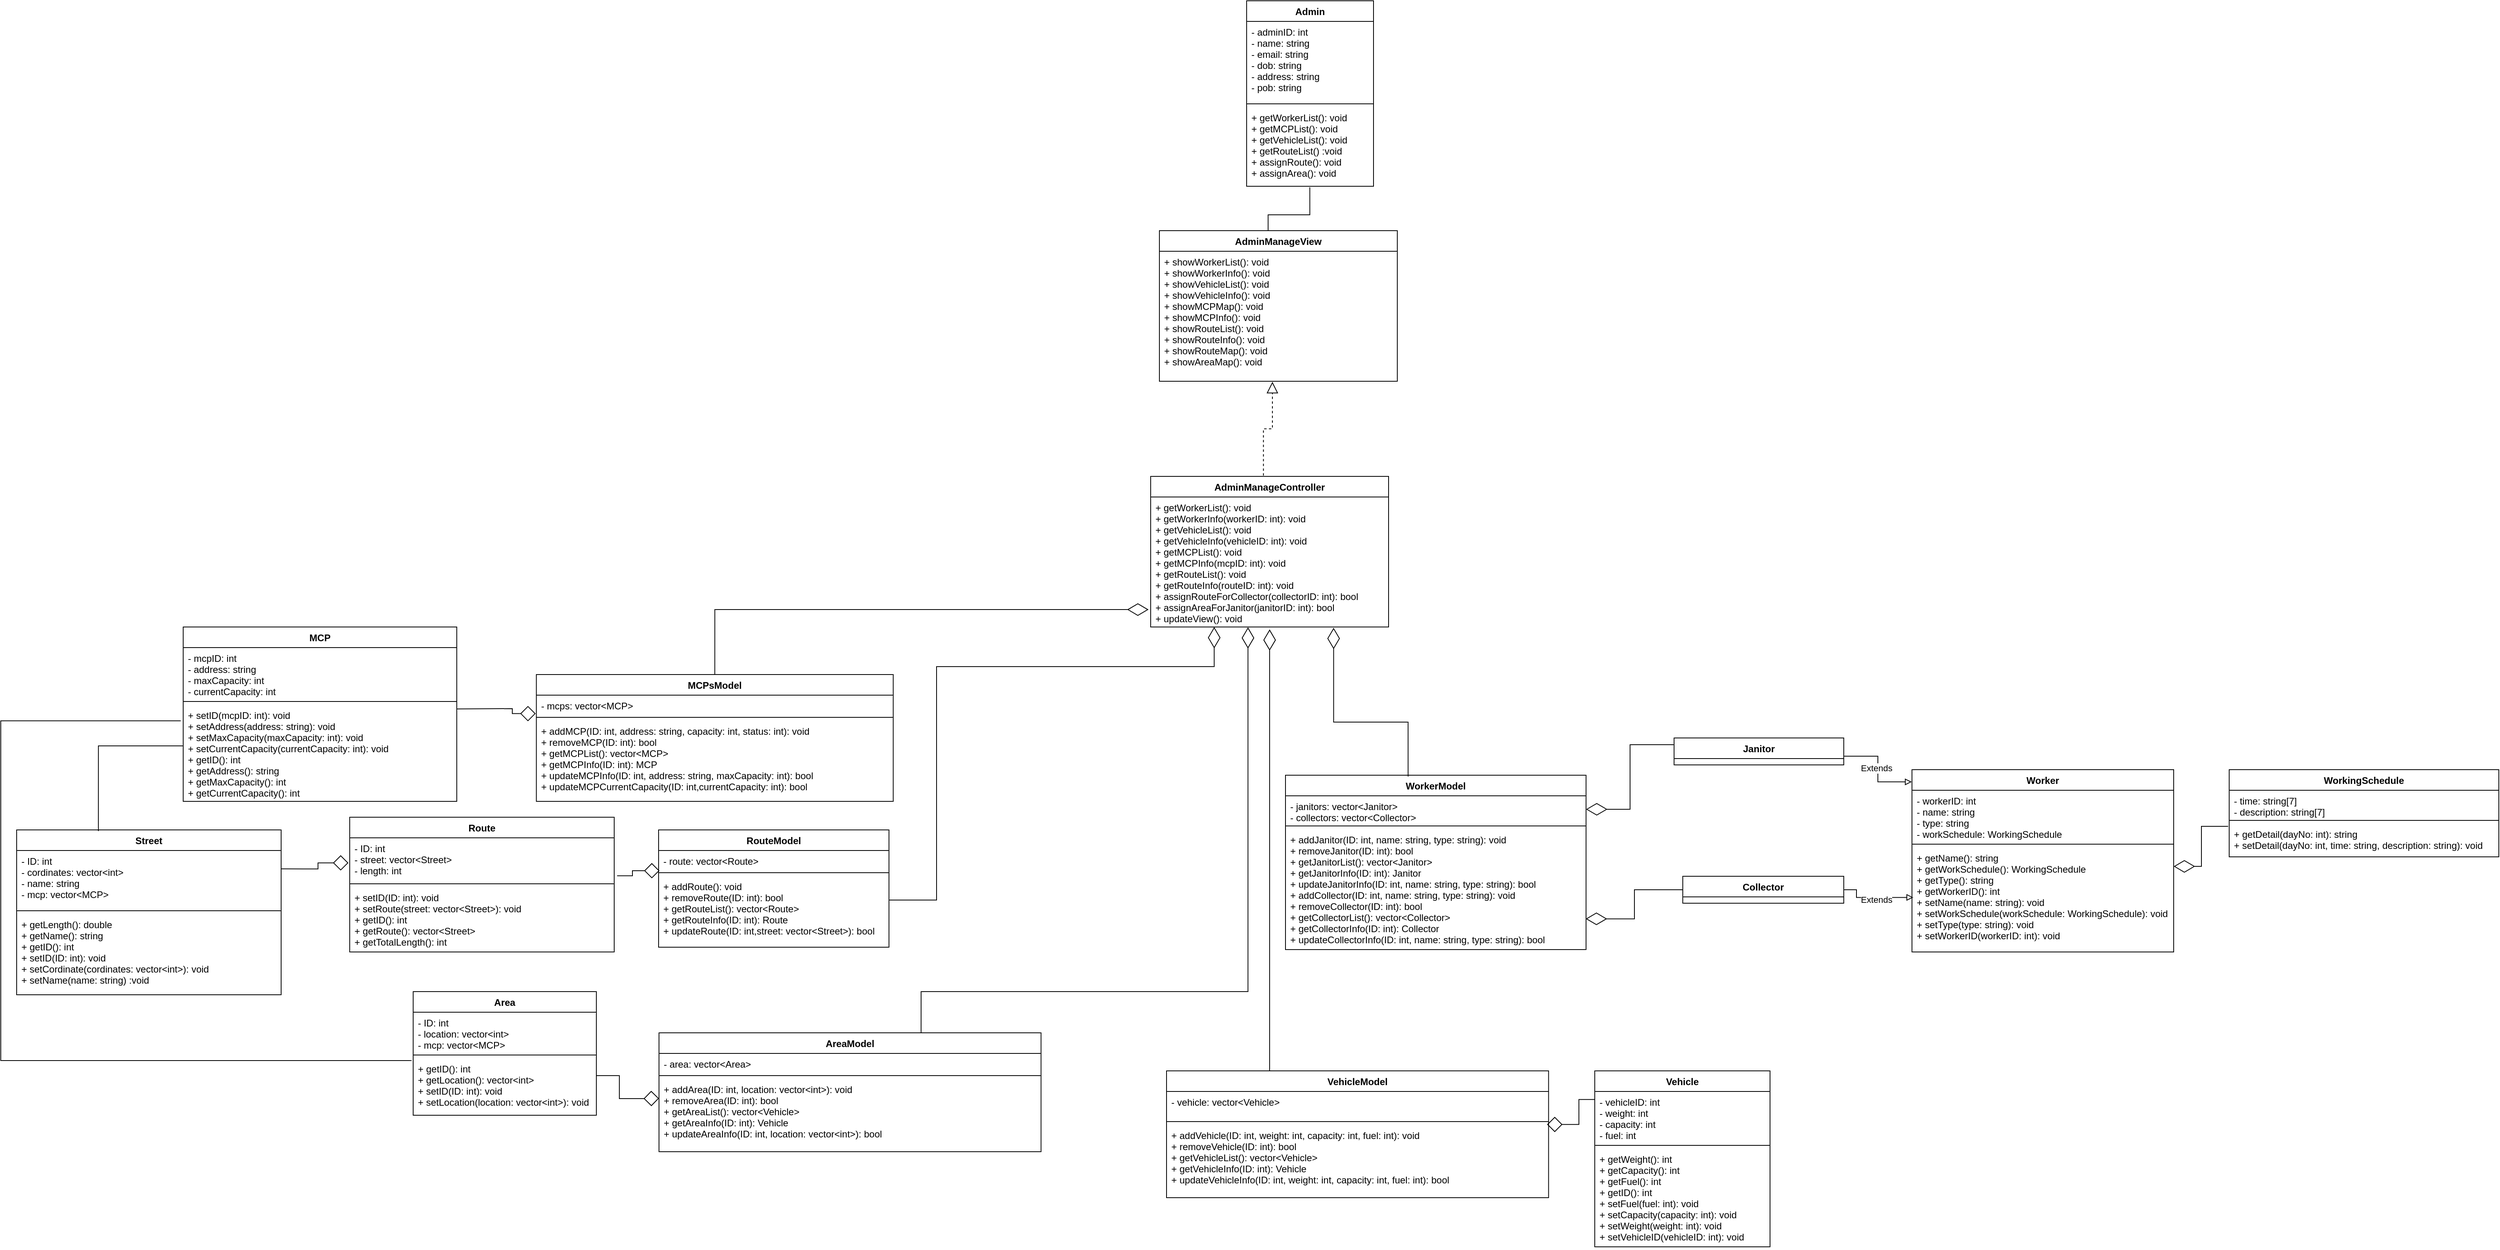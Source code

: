 <mxfile version="20.5.1" type="github">
  <diagram id="it1Z7c8Y9GFUxKlOiuhM" name="Page-1">
    <mxGraphModel dx="3716" dy="2291" grid="1" gridSize="10" guides="1" tooltips="1" connect="1" arrows="1" fold="1" page="1" pageScale="1" pageWidth="827" pageHeight="1169" math="0" shadow="0">
      <root>
        <mxCell id="0" />
        <mxCell id="1" parent="0" />
        <mxCell id="rfrBUhaxzowPUc6iKHgh-1" value="Admin" style="swimlane;fontStyle=1;align=center;verticalAlign=top;childLayout=stackLayout;horizontal=1;startSize=26;horizontalStack=0;resizeParent=1;resizeParentMax=0;resizeLast=0;collapsible=1;marginBottom=0;" parent="1" vertex="1">
          <mxGeometry x="411" y="-1140" width="160" height="234" as="geometry" />
        </mxCell>
        <mxCell id="rfrBUhaxzowPUc6iKHgh-2" value="- adminID: int&#xa;- name: string&#xa;- email: string&#xa;- dob: string&#xa;- address: string&#xa;- pob: string" style="text;strokeColor=none;fillColor=none;align=left;verticalAlign=top;spacingLeft=4;spacingRight=4;overflow=hidden;rotatable=0;points=[[0,0.5],[1,0.5]];portConstraint=eastwest;" parent="rfrBUhaxzowPUc6iKHgh-1" vertex="1">
          <mxGeometry y="26" width="160" height="100" as="geometry" />
        </mxCell>
        <mxCell id="rfrBUhaxzowPUc6iKHgh-3" value="" style="line;strokeWidth=1;fillColor=none;align=left;verticalAlign=middle;spacingTop=-1;spacingLeft=3;spacingRight=3;rotatable=0;labelPosition=right;points=[];portConstraint=eastwest;strokeColor=inherit;" parent="rfrBUhaxzowPUc6iKHgh-1" vertex="1">
          <mxGeometry y="126" width="160" height="8" as="geometry" />
        </mxCell>
        <mxCell id="rfrBUhaxzowPUc6iKHgh-4" value="+ getWorkerList(): void&#xa;+ getMCPList(): void&#xa;+ getVehicleList(): void&#xa;+ getRouteList() :void&#xa;+ assignRoute(): void&#xa;+ assignArea(): void" style="text;strokeColor=none;fillColor=none;align=left;verticalAlign=top;spacingLeft=4;spacingRight=4;overflow=hidden;rotatable=0;points=[[0,0.5],[1,0.5]];portConstraint=eastwest;" parent="rfrBUhaxzowPUc6iKHgh-1" vertex="1">
          <mxGeometry y="134" width="160" height="100" as="geometry" />
        </mxCell>
        <mxCell id="rfrBUhaxzowPUc6iKHgh-5" style="edgeStyle=orthogonalEdgeStyle;rounded=0;orthogonalLoop=1;jettySize=auto;html=1;endArrow=block;endFill=0;exitX=1;exitY=0.5;exitDx=0;exitDy=0;entryX=0.005;entryY=0.479;entryDx=0;entryDy=0;entryPerimeter=0;" parent="1" source="rfrBUhaxzowPUc6iKHgh-7" target="rfrBUhaxzowPUc6iKHgh-20" edge="1">
          <mxGeometry relative="1" as="geometry">
            <mxPoint x="1190" y="-49" as="targetPoint" />
            <Array as="points">
              <mxPoint x="1180" y="-18" />
              <mxPoint x="1180" y="-8" />
            </Array>
            <mxPoint x="1163.797" y="-7.168" as="sourcePoint" />
          </mxGeometry>
        </mxCell>
        <mxCell id="rfrBUhaxzowPUc6iKHgh-6" value="Extends" style="edgeLabel;html=1;align=center;verticalAlign=middle;resizable=0;points=[];" parent="rfrBUhaxzowPUc6iKHgh-5" vertex="1" connectable="0">
          <mxGeometry x="-0.164" y="-3" relative="1" as="geometry">
            <mxPoint x="10" as="offset" />
          </mxGeometry>
        </mxCell>
        <mxCell id="rfrBUhaxzowPUc6iKHgh-7" value="Collector" style="swimlane;fontStyle=1;align=center;verticalAlign=top;childLayout=stackLayout;horizontal=1;startSize=26;horizontalStack=0;resizeParent=1;resizeParentMax=0;resizeLast=0;collapsible=1;marginBottom=0;" parent="1" vertex="1">
          <mxGeometry x="961" y="-35.5" width="203" height="34" as="geometry" />
        </mxCell>
        <mxCell id="rfrBUhaxzowPUc6iKHgh-11" style="edgeStyle=orthogonalEdgeStyle;rounded=0;orthogonalLoop=1;jettySize=auto;html=1;endArrow=block;endFill=0;entryX=-0.001;entryY=0.067;entryDx=0;entryDy=0;entryPerimeter=0;exitX=1.001;exitY=0.676;exitDx=0;exitDy=0;exitPerimeter=0;" parent="1" source="rfrBUhaxzowPUc6iKHgh-13" target="rfrBUhaxzowPUc6iKHgh-17" edge="1">
          <mxGeometry relative="1" as="geometry">
            <mxPoint x="1320" y="-171" as="targetPoint" />
            <mxPoint x="1170" y="-180" as="sourcePoint" />
          </mxGeometry>
        </mxCell>
        <mxCell id="rfrBUhaxzowPUc6iKHgh-12" value="Extends" style="edgeLabel;html=1;align=center;verticalAlign=middle;resizable=0;points=[];" parent="rfrBUhaxzowPUc6iKHgh-11" vertex="1" connectable="0">
          <mxGeometry x="0.158" y="-2" relative="1" as="geometry">
            <mxPoint y="-10" as="offset" />
          </mxGeometry>
        </mxCell>
        <mxCell id="rfrBUhaxzowPUc6iKHgh-13" value="Janitor" style="swimlane;fontStyle=1;align=center;verticalAlign=top;childLayout=stackLayout;horizontal=1;startSize=26;horizontalStack=0;resizeParent=1;resizeParentMax=0;resizeLast=0;collapsible=1;marginBottom=0;" parent="1" vertex="1">
          <mxGeometry x="950" y="-210" width="214" height="34" as="geometry">
            <mxRectangle x="590" y="-210" width="80" height="30" as="alternateBounds" />
          </mxGeometry>
        </mxCell>
        <mxCell id="rfrBUhaxzowPUc6iKHgh-17" value="Worker" style="swimlane;fontStyle=1;align=center;verticalAlign=top;childLayout=stackLayout;horizontal=1;startSize=26;horizontalStack=0;resizeParent=1;resizeParentMax=0;resizeLast=0;collapsible=1;marginBottom=0;" parent="1" vertex="1">
          <mxGeometry x="1250" y="-170" width="330" height="230" as="geometry" />
        </mxCell>
        <mxCell id="rfrBUhaxzowPUc6iKHgh-18" value="- workerID: int&#xa;- name: string&#xa;- type: string&#xa;- workSchedule: WorkingSchedule" style="text;strokeColor=none;fillColor=none;align=left;verticalAlign=top;spacingLeft=4;spacingRight=4;overflow=hidden;rotatable=0;points=[[0,0.5],[1,0.5]];portConstraint=eastwest;fontStyle=0" parent="rfrBUhaxzowPUc6iKHgh-17" vertex="1">
          <mxGeometry y="26" width="330" height="64" as="geometry" />
        </mxCell>
        <mxCell id="rfrBUhaxzowPUc6iKHgh-19" value="" style="line;strokeWidth=1;fillColor=none;align=left;verticalAlign=middle;spacingTop=-1;spacingLeft=3;spacingRight=3;rotatable=0;labelPosition=right;points=[];portConstraint=eastwest;strokeColor=inherit;" parent="rfrBUhaxzowPUc6iKHgh-17" vertex="1">
          <mxGeometry y="90" width="330" height="8" as="geometry" />
        </mxCell>
        <mxCell id="rfrBUhaxzowPUc6iKHgh-20" value="+ getName(): string&#xa;+ getWorkSchedule(): WorkingSchedule&#xa;+ getType(): string&#xa;+ getWorkerID(): int&#xa;+ setName(name: string): void&#xa;+ setWorkSchedule(workSchedule: WorkingSchedule): void&#xa;+ setType(type: string): void&#xa;+ setWorkerID(workerID: int): void" style="text;strokeColor=none;fillColor=none;align=left;verticalAlign=top;spacingLeft=4;spacingRight=4;overflow=hidden;rotatable=0;points=[[0,0.5],[1,0.5]];portConstraint=eastwest;" parent="rfrBUhaxzowPUc6iKHgh-17" vertex="1">
          <mxGeometry y="98" width="330" height="132" as="geometry" />
        </mxCell>
        <mxCell id="rfrBUhaxzowPUc6iKHgh-58" value="Route" style="swimlane;fontStyle=1;align=center;verticalAlign=top;childLayout=stackLayout;horizontal=1;startSize=26;horizontalStack=0;resizeParent=1;resizeParentMax=0;resizeLast=0;collapsible=1;marginBottom=0;" parent="1" vertex="1">
          <mxGeometry x="-720" y="-110" width="333.5" height="170" as="geometry" />
        </mxCell>
        <mxCell id="rfrBUhaxzowPUc6iKHgh-59" value="- ID: int&#xa;- street: vector&lt;Street&gt;&#xa;- length: int" style="text;strokeColor=none;fillColor=none;align=left;verticalAlign=top;spacingLeft=4;spacingRight=4;overflow=hidden;rotatable=0;points=[[0,0.5],[1,0.5]];portConstraint=eastwest;" parent="rfrBUhaxzowPUc6iKHgh-58" vertex="1">
          <mxGeometry y="26" width="333.5" height="54" as="geometry" />
        </mxCell>
        <mxCell id="rfrBUhaxzowPUc6iKHgh-60" value="" style="line;strokeWidth=1;fillColor=none;align=left;verticalAlign=middle;spacingTop=-1;spacingLeft=3;spacingRight=3;rotatable=0;labelPosition=right;points=[];portConstraint=eastwest;strokeColor=inherit;" parent="rfrBUhaxzowPUc6iKHgh-58" vertex="1">
          <mxGeometry y="80" width="333.5" height="8" as="geometry" />
        </mxCell>
        <mxCell id="rfrBUhaxzowPUc6iKHgh-61" value="+ setID(ID: int): void&#xa;+ setRoute(street: vector&lt;Street&gt;): void&#xa;+ getID(): int&#xa;+ getRoute(): vector&lt;Street&gt;&#xa;+ getTotalLength(): int&#xa;" style="text;strokeColor=none;fillColor=none;align=left;verticalAlign=top;spacingLeft=4;spacingRight=4;overflow=hidden;rotatable=0;points=[[0,0.5],[1,0.5]];portConstraint=eastwest;" parent="rfrBUhaxzowPUc6iKHgh-58" vertex="1">
          <mxGeometry y="88" width="333.5" height="82" as="geometry" />
        </mxCell>
        <mxCell id="rfrBUhaxzowPUc6iKHgh-62" value="Vehicle" style="swimlane;fontStyle=1;align=center;verticalAlign=top;childLayout=stackLayout;horizontal=1;startSize=26;horizontalStack=0;resizeParent=1;resizeParentMax=0;resizeLast=0;collapsible=1;marginBottom=0;" parent="1" vertex="1">
          <mxGeometry x="850" y="210" width="221" height="222" as="geometry" />
        </mxCell>
        <mxCell id="rfrBUhaxzowPUc6iKHgh-63" value="- vehicleID: int&#xa;- weight: int&#xa;- capacity: int&#xa;- fuel: int" style="text;strokeColor=none;fillColor=none;align=left;verticalAlign=top;spacingLeft=4;spacingRight=4;overflow=hidden;rotatable=0;points=[[0,0.5],[1,0.5]];portConstraint=eastwest;" parent="rfrBUhaxzowPUc6iKHgh-62" vertex="1">
          <mxGeometry y="26" width="221" height="64" as="geometry" />
        </mxCell>
        <mxCell id="rfrBUhaxzowPUc6iKHgh-64" value="" style="line;strokeWidth=1;fillColor=none;align=left;verticalAlign=middle;spacingTop=-1;spacingLeft=3;spacingRight=3;rotatable=0;labelPosition=right;points=[];portConstraint=eastwest;strokeColor=inherit;" parent="rfrBUhaxzowPUc6iKHgh-62" vertex="1">
          <mxGeometry y="90" width="221" height="8" as="geometry" />
        </mxCell>
        <mxCell id="rfrBUhaxzowPUc6iKHgh-65" value="+ getWeight(): int&#xa;+ getCapacity(): int&#xa;+ getFuel(): int&#xa;+ getID(): int&#xa;+ setFuel(fuel: int): void&#xa;+ setCapacity(capacity: int): void&#xa;+ setWeight(weight: int): void&#xa;+ setVehicleID(vehicleID: int): void" style="text;strokeColor=none;fillColor=none;align=left;verticalAlign=top;spacingLeft=4;spacingRight=4;overflow=hidden;rotatable=0;points=[[0,0.5],[1,0.5]];portConstraint=eastwest;" parent="rfrBUhaxzowPUc6iKHgh-62" vertex="1">
          <mxGeometry y="98" width="221" height="124" as="geometry" />
        </mxCell>
        <mxCell id="rfrBUhaxzowPUc6iKHgh-66" value="MCP" style="swimlane;fontStyle=1;align=center;verticalAlign=top;childLayout=stackLayout;horizontal=1;startSize=26;horizontalStack=0;resizeParent=1;resizeParentMax=0;resizeLast=0;collapsible=1;marginBottom=0;" parent="1" vertex="1">
          <mxGeometry x="-930" y="-350" width="345" height="220" as="geometry" />
        </mxCell>
        <mxCell id="rfrBUhaxzowPUc6iKHgh-67" value="- mcpID: int&#xa;- address: string&#xa;- maxCapacity: int&#xa;- currentCapacity: int" style="text;strokeColor=none;fillColor=none;align=left;verticalAlign=top;spacingLeft=4;spacingRight=4;overflow=hidden;rotatable=0;points=[[0,0.5],[1,0.5]];portConstraint=eastwest;fontStyle=0" parent="rfrBUhaxzowPUc6iKHgh-66" vertex="1">
          <mxGeometry y="26" width="345" height="64" as="geometry" />
        </mxCell>
        <mxCell id="rfrBUhaxzowPUc6iKHgh-68" value="" style="line;strokeWidth=1;fillColor=none;align=left;verticalAlign=middle;spacingTop=-1;spacingLeft=3;spacingRight=3;rotatable=0;labelPosition=right;points=[];portConstraint=eastwest;strokeColor=inherit;" parent="rfrBUhaxzowPUc6iKHgh-66" vertex="1">
          <mxGeometry y="90" width="345" height="8" as="geometry" />
        </mxCell>
        <mxCell id="rfrBUhaxzowPUc6iKHgh-69" value="+ setID(mcpID: int): void&#xa;+ setAddress(address: string): void&#xa;+ setMaxCapacity(maxCapacity: int): void&#xa;+ setCurrentCapacity(currentCapacity: int): void&#xa;+ getID(): int&#xa;+ getAddress(): string&#xa;+ getMaxCapacity(): int&#xa;+ getCurrentCapacity(): int" style="text;strokeColor=none;fillColor=none;align=left;verticalAlign=top;spacingLeft=4;spacingRight=4;overflow=hidden;rotatable=0;points=[[0,0.5],[1,0.5]];portConstraint=eastwest;" parent="rfrBUhaxzowPUc6iKHgh-66" vertex="1">
          <mxGeometry y="98" width="345" height="122" as="geometry" />
        </mxCell>
        <mxCell id="rfrBUhaxzowPUc6iKHgh-70" value="MCPsModel" style="swimlane;fontStyle=1;align=center;verticalAlign=top;childLayout=stackLayout;horizontal=1;startSize=26;horizontalStack=0;resizeParent=1;resizeParentMax=0;resizeLast=0;collapsible=1;marginBottom=0;" parent="1" vertex="1">
          <mxGeometry x="-484.65" y="-290" width="450" height="160" as="geometry" />
        </mxCell>
        <mxCell id="rfrBUhaxzowPUc6iKHgh-71" value="- mcps: vector&lt;MCP&gt;&#xa;" style="text;strokeColor=none;fillColor=none;align=left;verticalAlign=top;spacingLeft=4;spacingRight=4;overflow=hidden;rotatable=0;points=[[0,0.5],[1,0.5]];portConstraint=eastwest;" parent="rfrBUhaxzowPUc6iKHgh-70" vertex="1">
          <mxGeometry y="26" width="450" height="24" as="geometry" />
        </mxCell>
        <mxCell id="rfrBUhaxzowPUc6iKHgh-72" value="" style="line;strokeWidth=1;fillColor=none;align=left;verticalAlign=middle;spacingTop=-1;spacingLeft=3;spacingRight=3;rotatable=0;labelPosition=right;points=[];portConstraint=eastwest;strokeColor=inherit;" parent="rfrBUhaxzowPUc6iKHgh-70" vertex="1">
          <mxGeometry y="50" width="450" height="8" as="geometry" />
        </mxCell>
        <mxCell id="rfrBUhaxzowPUc6iKHgh-73" value="+ addMCP(ID: int, address: string, capacity: int, status: int): void&#xa;+ removeMCP(ID: int): bool&#xa;+ getMCPList(): vector&lt;MCP&gt;&#xa;+ getMCPInfo(ID: int): MCP&#xa;+ updateMCPInfo(ID: int, address: string, maxCapacity: int): bool&#xa;+ updateMCPCurrentCapacity(ID: int,currentCapacity: int): bool" style="text;strokeColor=none;fillColor=none;align=left;verticalAlign=top;spacingLeft=4;spacingRight=4;overflow=hidden;rotatable=0;points=[[0,0.5],[1,0.5]];portConstraint=eastwest;" parent="rfrBUhaxzowPUc6iKHgh-70" vertex="1">
          <mxGeometry y="58" width="450" height="102" as="geometry" />
        </mxCell>
        <mxCell id="rfrBUhaxzowPUc6iKHgh-79" value="VehicleModel" style="swimlane;fontStyle=1;align=center;verticalAlign=top;childLayout=stackLayout;horizontal=1;startSize=26;horizontalStack=0;resizeParent=1;resizeParentMax=0;resizeLast=0;collapsible=1;marginBottom=0;" parent="1" vertex="1">
          <mxGeometry x="310" y="210" width="481.75" height="160" as="geometry" />
        </mxCell>
        <mxCell id="rfrBUhaxzowPUc6iKHgh-80" value="- vehicle: vector&lt;Vehicle&gt;" style="text;strokeColor=none;fillColor=none;align=left;verticalAlign=top;spacingLeft=4;spacingRight=4;overflow=hidden;rotatable=0;points=[[0,0.5],[1,0.5]];portConstraint=eastwest;fontStyle=0" parent="rfrBUhaxzowPUc6iKHgh-79" vertex="1">
          <mxGeometry y="26" width="481.75" height="34" as="geometry" />
        </mxCell>
        <mxCell id="rfrBUhaxzowPUc6iKHgh-81" value="" style="line;strokeWidth=1;fillColor=none;align=left;verticalAlign=middle;spacingTop=-1;spacingLeft=3;spacingRight=3;rotatable=0;labelPosition=right;points=[];portConstraint=eastwest;strokeColor=inherit;" parent="rfrBUhaxzowPUc6iKHgh-79" vertex="1">
          <mxGeometry y="60" width="481.75" height="8" as="geometry" />
        </mxCell>
        <mxCell id="rfrBUhaxzowPUc6iKHgh-82" value="+ addVehicle(ID: int, weight: int, capacity: int, fuel: int): void&#xa;+ removeVehicle(ID: int): bool&#xa;+ getVehicleList(): vector&lt;Vehicle&gt;&#xa;+ getVehicleInfo(ID: int): Vehicle&#xa;+ updateVehicleInfo(ID: int, weight: int, capacity: int, fuel: int): bool&#xa;" style="text;strokeColor=none;fillColor=none;align=left;verticalAlign=top;spacingLeft=4;spacingRight=4;overflow=hidden;rotatable=0;points=[[0,0.5],[1,0.5]];portConstraint=eastwest;" parent="rfrBUhaxzowPUc6iKHgh-79" vertex="1">
          <mxGeometry y="68" width="481.75" height="92" as="geometry" />
        </mxCell>
        <mxCell id="rfrBUhaxzowPUc6iKHgh-98" value="WorkerModel" style="swimlane;fontStyle=1;align=center;verticalAlign=top;childLayout=stackLayout;horizontal=1;startSize=26;horizontalStack=0;resizeParent=1;resizeParentMax=0;resizeLast=0;collapsible=1;marginBottom=0;direction=east;" parent="1" vertex="1">
          <mxGeometry x="460" y="-163" width="379" height="220" as="geometry" />
        </mxCell>
        <mxCell id="rfrBUhaxzowPUc6iKHgh-99" value="- janitors: vector&lt;Janitor&gt;&#xa;- collectors: vector&lt;Collector&gt;" style="text;strokeColor=none;fillColor=none;align=left;verticalAlign=top;spacingLeft=4;spacingRight=4;overflow=hidden;rotatable=0;points=[[0,0.5],[1,0.5]];portConstraint=eastwest;fontStyle=0" parent="rfrBUhaxzowPUc6iKHgh-98" vertex="1">
          <mxGeometry y="26" width="379" height="34" as="geometry" />
        </mxCell>
        <mxCell id="rfrBUhaxzowPUc6iKHgh-100" value="" style="line;strokeWidth=1;fillColor=none;align=left;verticalAlign=middle;spacingTop=-1;spacingLeft=3;spacingRight=3;rotatable=0;labelPosition=right;points=[];portConstraint=eastwest;strokeColor=inherit;" parent="rfrBUhaxzowPUc6iKHgh-98" vertex="1">
          <mxGeometry y="60" width="379" height="8" as="geometry" />
        </mxCell>
        <mxCell id="rfrBUhaxzowPUc6iKHgh-101" value="+ addJanitor(ID: int, name: string, type: string): void&#xa;+ removeJanitor(ID: int): bool&#xa;+ getJanitorList(): vector&lt;Janitor&gt;&#xa;+ getJanitorInfo(ID: int): Janitor&#xa;+ updateJanitorInfo(ID: int, name: string, type: string): bool&#xa;+ addCollector(ID: int, name: string, type: string): void&#xa;+ removeCollector(ID: int): bool&#xa;+ getCollectorList(): vector&lt;Collector&gt;&#xa;+ getCollectorInfo(ID: int): Collector&#xa;+ updateCollectorInfo(ID: int, name: string, type: string): bool" style="text;strokeColor=none;fillColor=none;align=left;verticalAlign=top;spacingLeft=4;spacingRight=4;overflow=hidden;rotatable=0;points=[[0,0.5],[1,0.5]];portConstraint=eastwest;" parent="rfrBUhaxzowPUc6iKHgh-98" vertex="1">
          <mxGeometry y="68" width="379" height="152" as="geometry" />
        </mxCell>
        <mxCell id="rfrBUhaxzowPUc6iKHgh-103" value="RouteModel" style="swimlane;fontStyle=1;align=center;verticalAlign=top;childLayout=stackLayout;horizontal=1;startSize=26;horizontalStack=0;resizeParent=1;resizeParentMax=0;resizeLast=0;collapsible=1;marginBottom=0;" parent="1" vertex="1">
          <mxGeometry x="-330.5" y="-94" width="290.5" height="148" as="geometry" />
        </mxCell>
        <mxCell id="rfrBUhaxzowPUc6iKHgh-104" value="- route: vector&lt;Route&gt;&#xa;" style="text;strokeColor=none;fillColor=none;align=left;verticalAlign=top;spacingLeft=4;spacingRight=4;overflow=hidden;rotatable=0;points=[[0,0.5],[1,0.5]];portConstraint=eastwest;fontStyle=0" parent="rfrBUhaxzowPUc6iKHgh-103" vertex="1">
          <mxGeometry y="26" width="290.5" height="24" as="geometry" />
        </mxCell>
        <mxCell id="rfrBUhaxzowPUc6iKHgh-105" value="" style="line;strokeWidth=1;fillColor=none;align=left;verticalAlign=middle;spacingTop=-1;spacingLeft=3;spacingRight=3;rotatable=0;labelPosition=right;points=[];portConstraint=eastwest;strokeColor=inherit;" parent="rfrBUhaxzowPUc6iKHgh-103" vertex="1">
          <mxGeometry y="50" width="290.5" height="8" as="geometry" />
        </mxCell>
        <mxCell id="rfrBUhaxzowPUc6iKHgh-106" value="+ addRoute(): void&#xa;+ removeRoute(ID: int): bool&#xa;+ getRouteList(): vector&lt;Route&gt;&#xa;+ getRouteInfo(ID: int): Route&#xa;+ updateRoute(ID: int,street: vector&lt;Street&gt;): bool" style="text;strokeColor=none;fillColor=none;align=left;verticalAlign=top;spacingLeft=4;spacingRight=4;overflow=hidden;rotatable=0;points=[[0,0.5],[1,0.5]];portConstraint=eastwest;" parent="rfrBUhaxzowPUc6iKHgh-103" vertex="1">
          <mxGeometry y="58" width="290.5" height="90" as="geometry" />
        </mxCell>
        <mxCell id="rfrBUhaxzowPUc6iKHgh-108" style="edgeStyle=orthogonalEdgeStyle;rounded=0;orthogonalLoop=1;jettySize=auto;html=1;startArrow=none;startFill=0;endArrow=diamond;endFill=0;strokeWidth=1;endSize=17;entryX=-0.002;entryY=0.971;entryDx=0;entryDy=0;entryPerimeter=0;exitX=0.999;exitY=0.044;exitDx=0;exitDy=0;exitPerimeter=0;" parent="1" source="rfrBUhaxzowPUc6iKHgh-69" target="rfrBUhaxzowPUc6iKHgh-71" edge="1">
          <mxGeometry relative="1" as="geometry">
            <mxPoint x="-659.995" y="-247.408" as="sourcePoint" />
            <mxPoint x="-504.65" y="-232" as="targetPoint" />
            <Array as="points">
              <mxPoint x="-583" y="-247" />
              <mxPoint x="-515" y="-247" />
              <mxPoint x="-515" y="-241" />
            </Array>
          </mxGeometry>
        </mxCell>
        <mxCell id="rfrBUhaxzowPUc6iKHgh-87" style="edgeStyle=orthogonalEdgeStyle;rounded=0;orthogonalLoop=1;jettySize=auto;html=1;strokeWidth=1;endArrow=diamond;endFill=0;endSize=17;jumpStyle=arc;exitX=-0.001;exitY=0.158;exitDx=0;exitDy=0;exitPerimeter=0;entryX=0.996;entryY=-0.004;entryDx=0;entryDy=0;entryPerimeter=0;" parent="1" source="rfrBUhaxzowPUc6iKHgh-63" target="rfrBUhaxzowPUc6iKHgh-82" edge="1">
          <mxGeometry relative="1" as="geometry">
            <Array as="points">
              <mxPoint x="830" y="246" />
              <mxPoint x="830" y="278" />
            </Array>
            <mxPoint x="820" y="310" as="targetPoint" />
          </mxGeometry>
        </mxCell>
        <mxCell id="rfrBUhaxzowPUc6iKHgh-57" style="edgeStyle=orthogonalEdgeStyle;rounded=0;orthogonalLoop=1;jettySize=auto;html=1;exitX=0.004;exitY=1.061;exitDx=0;exitDy=0;strokeWidth=1;startArrow=diamond;startFill=0;endArrow=none;endFill=0;endSize=17;startSize=17;exitPerimeter=0;entryX=1.011;entryY=0.887;entryDx=0;entryDy=0;entryPerimeter=0;" parent="1" source="rfrBUhaxzowPUc6iKHgh-104" target="rfrBUhaxzowPUc6iKHgh-59" edge="1">
          <mxGeometry relative="1" as="geometry">
            <mxPoint x="-370" y="-24" as="targetPoint" />
          </mxGeometry>
        </mxCell>
        <mxCell id="rfrBUhaxzowPUc6iKHgh-125" value="" style="endArrow=none;html=1;rounded=0;entryX=0.498;entryY=1.013;entryDx=0;entryDy=0;entryPerimeter=0;exitX=0.457;exitY=0.011;exitDx=0;exitDy=0;exitPerimeter=0;edgeStyle=orthogonalEdgeStyle;" parent="1" source="7kjMkiJn64rXB7s4G2cb-3" target="rfrBUhaxzowPUc6iKHgh-4" edge="1">
          <mxGeometry width="50" height="50" relative="1" as="geometry">
            <mxPoint x="472.7" y="-671.52" as="sourcePoint" />
            <mxPoint x="401" y="-490" as="targetPoint" />
            <Array as="points">
              <mxPoint x="438" y="-870" />
              <mxPoint x="491" y="-870" />
            </Array>
          </mxGeometry>
        </mxCell>
        <mxCell id="eTX1W2WZf96bwKyOH6DN-1" value="Street" style="swimlane;fontStyle=1;align=center;verticalAlign=top;childLayout=stackLayout;horizontal=1;startSize=26;horizontalStack=0;resizeParent=1;resizeParentMax=0;resizeLast=0;collapsible=1;marginBottom=0;" parent="1" vertex="1">
          <mxGeometry x="-1140" y="-94" width="333.5" height="208" as="geometry" />
        </mxCell>
        <mxCell id="eTX1W2WZf96bwKyOH6DN-2" value="- ID: int&#xa;- cordinates: vector&lt;int&gt;&#xa;- name: string&#xa;- mcp: vector&lt;MCP&gt;" style="text;strokeColor=none;fillColor=none;align=left;verticalAlign=top;spacingLeft=4;spacingRight=4;overflow=hidden;rotatable=0;points=[[0,0.5],[1,0.5]];portConstraint=eastwest;" parent="eTX1W2WZf96bwKyOH6DN-1" vertex="1">
          <mxGeometry y="26" width="333.5" height="72" as="geometry" />
        </mxCell>
        <mxCell id="eTX1W2WZf96bwKyOH6DN-3" value="" style="line;strokeWidth=1;fillColor=none;align=left;verticalAlign=middle;spacingTop=-1;spacingLeft=3;spacingRight=3;rotatable=0;labelPosition=right;points=[];portConstraint=eastwest;strokeColor=inherit;" parent="eTX1W2WZf96bwKyOH6DN-1" vertex="1">
          <mxGeometry y="98" width="333.5" height="8" as="geometry" />
        </mxCell>
        <mxCell id="eTX1W2WZf96bwKyOH6DN-4" value="+ getLength(): double&#xa;+ getName(): string&#xa;+ getID(): int&#xa;+ setID(ID: int): void&#xa;+ setCordinate(cordinates: vector&lt;int&gt;): void&#xa;+ setName(name: string) :void" style="text;strokeColor=none;fillColor=none;align=left;verticalAlign=top;spacingLeft=4;spacingRight=4;overflow=hidden;rotatable=0;points=[[0,0.5],[1,0.5]];portConstraint=eastwest;" parent="eTX1W2WZf96bwKyOH6DN-1" vertex="1">
          <mxGeometry y="106" width="333.5" height="102" as="geometry" />
        </mxCell>
        <mxCell id="eTX1W2WZf96bwKyOH6DN-5" style="edgeStyle=orthogonalEdgeStyle;rounded=0;orthogonalLoop=1;jettySize=auto;html=1;strokeWidth=1;startArrow=diamond;startFill=0;endArrow=none;endFill=0;endSize=17;startSize=17;entryX=1;entryY=0.322;entryDx=0;entryDy=0;entryPerimeter=0;exitX=-0.005;exitY=0.585;exitDx=0;exitDy=0;exitPerimeter=0;" parent="1" source="rfrBUhaxzowPUc6iKHgh-59" target="eTX1W2WZf96bwKyOH6DN-2" edge="1">
          <mxGeometry relative="1" as="geometry">
            <mxPoint x="-790.002" y="-19.011" as="targetPoint" />
            <mxPoint x="-750" y="-74" as="sourcePoint" />
            <Array as="points">
              <mxPoint x="-760" y="-52" />
              <mxPoint x="-760" y="-45" />
            </Array>
          </mxGeometry>
        </mxCell>
        <mxCell id="1c4FjMZI_3O-i4LNFSr--4" value="" style="endArrow=diamondThin;endFill=0;endSize=24;html=1;rounded=0;edgeStyle=orthogonalEdgeStyle;exitX=1.002;exitY=0.339;exitDx=0;exitDy=0;exitPerimeter=0;entryX=0.267;entryY=1;entryDx=0;entryDy=0;entryPerimeter=0;" parent="1" source="rfrBUhaxzowPUc6iKHgh-106" target="7kjMkiJn64rXB7s4G2cb-2" edge="1">
          <mxGeometry width="160" relative="1" as="geometry">
            <mxPoint x="-470" y="373.23" as="sourcePoint" />
            <mxPoint x="370" y="-340" as="targetPoint" />
            <Array as="points">
              <mxPoint x="20" y="-5" />
              <mxPoint x="20" y="-300" />
              <mxPoint x="370" y="-300" />
            </Array>
          </mxGeometry>
        </mxCell>
        <mxCell id="1c4FjMZI_3O-i4LNFSr--6" value="" style="endArrow=diamondThin;endFill=0;endSize=24;html=1;rounded=0;edgeStyle=orthogonalEdgeStyle;entryX=0.5;entryY=1.018;entryDx=0;entryDy=0;entryPerimeter=0;" parent="1" target="7kjMkiJn64rXB7s4G2cb-2" edge="1">
          <mxGeometry width="160" relative="1" as="geometry">
            <mxPoint x="440" y="210" as="sourcePoint" />
            <mxPoint x="285.8" y="-338.208" as="targetPoint" />
            <Array as="points">
              <mxPoint x="440" y="200" />
              <mxPoint x="440" y="200" />
            </Array>
          </mxGeometry>
        </mxCell>
        <mxCell id="KOLZR0PlmoD9R6dl91zu-3" value="" style="endArrow=diamondThin;endFill=0;endSize=24;html=1;rounded=0;entryX=1;entryY=0.5;entryDx=0;entryDy=0;exitX=0;exitY=0.25;exitDx=0;exitDy=0;edgeStyle=orthogonalEdgeStyle;" parent="1" source="rfrBUhaxzowPUc6iKHgh-13" target="rfrBUhaxzowPUc6iKHgh-99" edge="1">
          <mxGeometry width="160" relative="1" as="geometry">
            <mxPoint x="540" y="43.5" as="sourcePoint" />
            <mxPoint x="700" y="43.5" as="targetPoint" />
          </mxGeometry>
        </mxCell>
        <mxCell id="KOLZR0PlmoD9R6dl91zu-4" value="" style="endArrow=diamondThin;endFill=0;endSize=24;html=1;rounded=0;entryX=0.999;entryY=0.745;entryDx=0;entryDy=0;entryPerimeter=0;exitX=0;exitY=0.5;exitDx=0;exitDy=0;edgeStyle=orthogonalEdgeStyle;" parent="1" source="rfrBUhaxzowPUc6iKHgh-7" target="rfrBUhaxzowPUc6iKHgh-101" edge="1">
          <mxGeometry width="160" relative="1" as="geometry">
            <mxPoint x="540" y="43.5" as="sourcePoint" />
            <mxPoint x="700" y="43.5" as="targetPoint" />
          </mxGeometry>
        </mxCell>
        <mxCell id="KOLZR0PlmoD9R6dl91zu-5" value="WorkingSchedule" style="swimlane;fontStyle=1;align=center;verticalAlign=top;childLayout=stackLayout;horizontal=1;startSize=26;horizontalStack=0;resizeParent=1;resizeParentMax=0;resizeLast=0;collapsible=1;marginBottom=0;" parent="1" vertex="1">
          <mxGeometry x="1650" y="-170" width="340" height="110" as="geometry" />
        </mxCell>
        <mxCell id="KOLZR0PlmoD9R6dl91zu-6" value="- time: string[7]&#xa;- description: string[7]" style="text;strokeColor=none;fillColor=none;align=left;verticalAlign=top;spacingLeft=4;spacingRight=4;overflow=hidden;rotatable=0;points=[[0,0.5],[1,0.5]];portConstraint=eastwest;" parent="KOLZR0PlmoD9R6dl91zu-5" vertex="1">
          <mxGeometry y="26" width="340" height="34" as="geometry" />
        </mxCell>
        <mxCell id="KOLZR0PlmoD9R6dl91zu-7" value="" style="line;strokeWidth=1;fillColor=none;align=left;verticalAlign=middle;spacingTop=-1;spacingLeft=3;spacingRight=3;rotatable=0;labelPosition=right;points=[];portConstraint=eastwest;strokeColor=inherit;" parent="KOLZR0PlmoD9R6dl91zu-5" vertex="1">
          <mxGeometry y="60" width="340" height="8" as="geometry" />
        </mxCell>
        <mxCell id="KOLZR0PlmoD9R6dl91zu-8" value="+ getDetail(dayNo: int): string&#xa;+ setDetail(dayNo: int, time: string, description: string): void" style="text;strokeColor=none;fillColor=none;align=left;verticalAlign=top;spacingLeft=4;spacingRight=4;overflow=hidden;rotatable=0;points=[[0,0.5],[1,0.5]];portConstraint=eastwest;" parent="KOLZR0PlmoD9R6dl91zu-5" vertex="1">
          <mxGeometry y="68" width="340" height="42" as="geometry" />
        </mxCell>
        <mxCell id="KOLZR0PlmoD9R6dl91zu-9" value="" style="endArrow=diamondThin;endFill=0;endSize=24;html=1;rounded=0;exitX=0.5;exitY=0;exitDx=0;exitDy=0;edgeStyle=orthogonalEdgeStyle;entryX=-0.009;entryY=0.866;entryDx=0;entryDy=0;entryPerimeter=0;" parent="1" source="rfrBUhaxzowPUc6iKHgh-70" target="7kjMkiJn64rXB7s4G2cb-2" edge="1">
          <mxGeometry width="160" relative="1" as="geometry">
            <mxPoint x="-400" y="-110" as="sourcePoint" />
            <mxPoint x="260" y="-380" as="targetPoint" />
          </mxGeometry>
        </mxCell>
        <mxCell id="KOLZR0PlmoD9R6dl91zu-11" value="" style="endArrow=diamondThin;endFill=0;endSize=24;html=1;rounded=0;exitX=0.408;exitY=0.008;exitDx=0;exitDy=0;exitPerimeter=0;edgeStyle=orthogonalEdgeStyle;entryX=0.769;entryY=1.006;entryDx=0;entryDy=0;entryPerimeter=0;" parent="1" source="rfrBUhaxzowPUc6iKHgh-98" target="7kjMkiJn64rXB7s4G2cb-2" edge="1">
          <mxGeometry width="160" relative="1" as="geometry">
            <mxPoint x="340" y="90" as="sourcePoint" />
            <mxPoint x="515" y="-310" as="targetPoint" />
            <Array as="points">
              <mxPoint x="615" y="-230" />
              <mxPoint x="521" y="-230" />
            </Array>
          </mxGeometry>
        </mxCell>
        <mxCell id="KOLZR0PlmoD9R6dl91zu-25" value="" style="endArrow=diamondThin;endFill=0;endSize=24;html=1;rounded=0;entryX=1;entryY=0.182;entryDx=0;entryDy=0;entryPerimeter=0;exitX=-0.004;exitY=0.084;exitDx=0;exitDy=0;exitPerimeter=0;edgeStyle=orthogonalEdgeStyle;" parent="1" source="KOLZR0PlmoD9R6dl91zu-8" target="rfrBUhaxzowPUc6iKHgh-20" edge="1">
          <mxGeometry width="160" relative="1" as="geometry">
            <mxPoint x="1370" y="-70" as="sourcePoint" />
            <mxPoint x="1530" y="-70" as="targetPoint" />
          </mxGeometry>
        </mxCell>
        <mxCell id="7kjMkiJn64rXB7s4G2cb-1" value="AdminManageController" style="swimlane;fontStyle=1;align=center;verticalAlign=top;childLayout=stackLayout;horizontal=1;startSize=26;horizontalStack=0;resizeParent=1;resizeParentMax=0;resizeLast=0;collapsible=1;marginBottom=0;" parent="1" vertex="1">
          <mxGeometry x="290" y="-540" width="300" height="190" as="geometry">
            <mxRectangle x="290" y="150" width="150" height="30" as="alternateBounds" />
          </mxGeometry>
        </mxCell>
        <mxCell id="7kjMkiJn64rXB7s4G2cb-2" value="+ getWorkerList(): void&#xa;+ getWorkerInfo(workerID: int): void&#xa;+ getVehicleList(): void&#xa;+ getVehicleInfo(vehicleID: int): void&#xa;+ getMCPList(): void&#xa;+ getMCPInfo(mcpID: int): void&#xa;+ getRouteList(): void&#xa;+ getRouteInfo(routeID: int): void &#xa;+ assignRouteForCollector(collectorID: int): bool&#xa;+ assignAreaForJanitor(janitorID: int): bool&#xa;+ updateView(): void" style="text;strokeColor=none;fillColor=none;align=left;verticalAlign=top;spacingLeft=4;spacingRight=4;overflow=hidden;rotatable=0;points=[[0,0.5],[1,0.5]];portConstraint=eastwest;" parent="7kjMkiJn64rXB7s4G2cb-1" vertex="1">
          <mxGeometry y="26" width="300" height="164" as="geometry" />
        </mxCell>
        <mxCell id="7kjMkiJn64rXB7s4G2cb-3" value="AdminManageView" style="swimlane;fontStyle=1;align=center;verticalAlign=top;childLayout=stackLayout;horizontal=1;startSize=26;horizontalStack=0;resizeParent=1;resizeParentMax=0;resizeLast=0;collapsible=1;marginBottom=0;" parent="1" vertex="1">
          <mxGeometry x="301" y="-850" width="300" height="190" as="geometry">
            <mxRectangle x="290" y="150" width="150" height="30" as="alternateBounds" />
          </mxGeometry>
        </mxCell>
        <mxCell id="7kjMkiJn64rXB7s4G2cb-4" value="+ showWorkerList(): void&#xa;+ showWorkerInfo(): void&#xa;+ showVehicleList(): void&#xa;+ showVehicleInfo(): void&#xa;+ showMCPMap(): void&#xa;+ showMCPInfo(): void&#xa;+ showRouteList(): void&#xa;+ showRouteInfo(): void &#xa;+ showRouteMap(): void&#xa;+ showAreaMap(): void" style="text;strokeColor=none;fillColor=none;align=left;verticalAlign=top;spacingLeft=4;spacingRight=4;overflow=hidden;rotatable=0;points=[[0,0.5],[1,0.5]];portConstraint=eastwest;" parent="7kjMkiJn64rXB7s4G2cb-3" vertex="1">
          <mxGeometry y="26" width="300" height="164" as="geometry" />
        </mxCell>
        <mxCell id="7kjMkiJn64rXB7s4G2cb-5" value="" style="endArrow=block;dashed=1;endFill=0;endSize=12;html=1;rounded=0;entryX=0.475;entryY=1.004;entryDx=0;entryDy=0;entryPerimeter=0;exitX=0.474;exitY=-0.005;exitDx=0;exitDy=0;exitPerimeter=0;edgeStyle=orthogonalEdgeStyle;" parent="1" source="7kjMkiJn64rXB7s4G2cb-1" target="7kjMkiJn64rXB7s4G2cb-4" edge="1">
          <mxGeometry width="160" relative="1" as="geometry">
            <mxPoint x="340" y="-620" as="sourcePoint" />
            <mxPoint x="500" y="-620" as="targetPoint" />
          </mxGeometry>
        </mxCell>
        <mxCell id="ReGKbzpj1-JdRHod0lEE-21" value="Area" style="swimlane;fontStyle=1;align=center;verticalAlign=top;childLayout=stackLayout;horizontal=1;startSize=26;horizontalStack=0;resizeParent=1;resizeParentMax=0;resizeLast=0;collapsible=1;marginBottom=0;" parent="1" vertex="1">
          <mxGeometry x="-640" y="110" width="231" height="156" as="geometry" />
        </mxCell>
        <mxCell id="ReGKbzpj1-JdRHod0lEE-22" value="- ID: int&#xa;- location: vector&lt;int&gt;&#xa;- mcp: vector&lt;MCP&gt;" style="text;strokeColor=none;fillColor=none;align=left;verticalAlign=top;spacingLeft=4;spacingRight=4;overflow=hidden;rotatable=0;points=[[0,0.5],[1,0.5]];portConstraint=eastwest;" parent="ReGKbzpj1-JdRHod0lEE-21" vertex="1">
          <mxGeometry y="26" width="231" height="50" as="geometry" />
        </mxCell>
        <mxCell id="ReGKbzpj1-JdRHod0lEE-23" value="" style="line;strokeWidth=1;fillColor=none;align=left;verticalAlign=middle;spacingTop=-1;spacingLeft=3;spacingRight=3;rotatable=0;labelPosition=right;points=[];portConstraint=eastwest;strokeColor=inherit;" parent="ReGKbzpj1-JdRHod0lEE-21" vertex="1">
          <mxGeometry y="76" width="231" height="8" as="geometry" />
        </mxCell>
        <mxCell id="ReGKbzpj1-JdRHod0lEE-24" value="+ getID(): int&#xa;+ getLocation(): vector&lt;int&gt;&#xa;+ setID(ID: int): void&#xa;+ setLocation(location: vector&lt;int&gt;): void" style="text;strokeColor=none;fillColor=none;align=left;verticalAlign=top;spacingLeft=4;spacingRight=4;overflow=hidden;rotatable=0;points=[[0,0.5],[1,0.5]];portConstraint=eastwest;" parent="ReGKbzpj1-JdRHod0lEE-21" vertex="1">
          <mxGeometry y="84" width="231" height="72" as="geometry" />
        </mxCell>
        <mxCell id="ReGKbzpj1-JdRHod0lEE-25" value="AreaModel" style="swimlane;fontStyle=1;align=center;verticalAlign=top;childLayout=stackLayout;horizontal=1;startSize=26;horizontalStack=0;resizeParent=1;resizeParentMax=0;resizeLast=0;collapsible=1;marginBottom=0;" parent="1" vertex="1">
          <mxGeometry x="-330" y="162" width="481.75" height="150" as="geometry" />
        </mxCell>
        <mxCell id="ReGKbzpj1-JdRHod0lEE-26" value="- area: vector&lt;Area&gt;" style="text;strokeColor=none;fillColor=none;align=left;verticalAlign=top;spacingLeft=4;spacingRight=4;overflow=hidden;rotatable=0;points=[[0,0.5],[1,0.5]];portConstraint=eastwest;fontStyle=0" parent="ReGKbzpj1-JdRHod0lEE-25" vertex="1">
          <mxGeometry y="26" width="481.75" height="24" as="geometry" />
        </mxCell>
        <mxCell id="ReGKbzpj1-JdRHod0lEE-27" value="" style="line;strokeWidth=1;fillColor=none;align=left;verticalAlign=middle;spacingTop=-1;spacingLeft=3;spacingRight=3;rotatable=0;labelPosition=right;points=[];portConstraint=eastwest;strokeColor=inherit;" parent="ReGKbzpj1-JdRHod0lEE-25" vertex="1">
          <mxGeometry y="50" width="481.75" height="8" as="geometry" />
        </mxCell>
        <mxCell id="ReGKbzpj1-JdRHod0lEE-28" value="+ addArea(ID: int, location: vector&lt;int&gt;): void&#xa;+ removeArea(ID: int): bool&#xa;+ getAreaList(): vector&lt;Vehicle&gt;&#xa;+ getAreaInfo(ID: int): Vehicle&#xa;+ updateAreaInfo(ID: int, location: vector&lt;int&gt;): bool&#xa;" style="text;strokeColor=none;fillColor=none;align=left;verticalAlign=top;spacingLeft=4;spacingRight=4;overflow=hidden;rotatable=0;points=[[0,0.5],[1,0.5]];portConstraint=eastwest;" parent="ReGKbzpj1-JdRHod0lEE-25" vertex="1">
          <mxGeometry y="58" width="481.75" height="92" as="geometry" />
        </mxCell>
        <mxCell id="ReGKbzpj1-JdRHod0lEE-29" style="edgeStyle=orthogonalEdgeStyle;rounded=0;orthogonalLoop=1;jettySize=auto;html=1;strokeWidth=1;endArrow=diamond;endFill=0;endSize=17;jumpStyle=arc;exitX=1;exitY=0.225;exitDx=0;exitDy=0;exitPerimeter=0;entryX=0;entryY=0.269;entryDx=0;entryDy=0;entryPerimeter=0;" parent="1" source="ReGKbzpj1-JdRHod0lEE-24" target="ReGKbzpj1-JdRHod0lEE-28" edge="1">
          <mxGeometry relative="1" as="geometry">
            <Array as="points">
              <mxPoint x="-409" y="216" />
              <mxPoint x="-380" y="216" />
              <mxPoint x="-380" y="245" />
              <mxPoint x="-350" y="245" />
            </Array>
            <mxPoint x="-350" y="220" as="targetPoint" />
          </mxGeometry>
        </mxCell>
        <mxCell id="ReGKbzpj1-JdRHod0lEE-31" value="" style="endArrow=diamondThin;endFill=0;endSize=24;html=1;rounded=0;entryX=0.409;entryY=1.002;entryDx=0;entryDy=0;entryPerimeter=0;exitX=0.686;exitY=-0.001;exitDx=0;exitDy=0;exitPerimeter=0;edgeStyle=orthogonalEdgeStyle;" parent="1" source="ReGKbzpj1-JdRHod0lEE-25" target="7kjMkiJn64rXB7s4G2cb-2" edge="1">
          <mxGeometry width="160" relative="1" as="geometry">
            <mxPoint x="-100" y="90" as="sourcePoint" />
            <mxPoint x="60" y="90" as="targetPoint" />
            <Array as="points">
              <mxPoint x="1" y="110" />
              <mxPoint x="413" y="110" />
            </Array>
          </mxGeometry>
        </mxCell>
        <mxCell id="ReGKbzpj1-JdRHod0lEE-32" value="" style="endArrow=none;html=1;rounded=0;exitX=0.309;exitY=0.007;exitDx=0;exitDy=0;exitPerimeter=0;entryX=0;entryY=0.426;entryDx=0;entryDy=0;entryPerimeter=0;edgeStyle=orthogonalEdgeStyle;" parent="1" source="eTX1W2WZf96bwKyOH6DN-1" target="rfrBUhaxzowPUc6iKHgh-69" edge="1">
          <mxGeometry width="50" height="50" relative="1" as="geometry">
            <mxPoint x="-840" y="40" as="sourcePoint" />
            <mxPoint x="-790" y="-10" as="targetPoint" />
          </mxGeometry>
        </mxCell>
        <mxCell id="ReGKbzpj1-JdRHod0lEE-33" value="" style="endArrow=none;html=1;rounded=0;entryX=-0.009;entryY=0.167;entryDx=0;entryDy=0;entryPerimeter=0;exitX=-0.009;exitY=0.042;exitDx=0;exitDy=0;exitPerimeter=0;edgeStyle=orthogonalEdgeStyle;" parent="1" source="ReGKbzpj1-JdRHod0lEE-24" target="rfrBUhaxzowPUc6iKHgh-69" edge="1">
          <mxGeometry width="50" height="50" relative="1" as="geometry">
            <mxPoint x="-840" y="40" as="sourcePoint" />
            <mxPoint x="-790" y="-10" as="targetPoint" />
            <Array as="points">
              <mxPoint x="-1160" y="197" />
              <mxPoint x="-1160" y="-232" />
            </Array>
          </mxGeometry>
        </mxCell>
      </root>
    </mxGraphModel>
  </diagram>
</mxfile>
